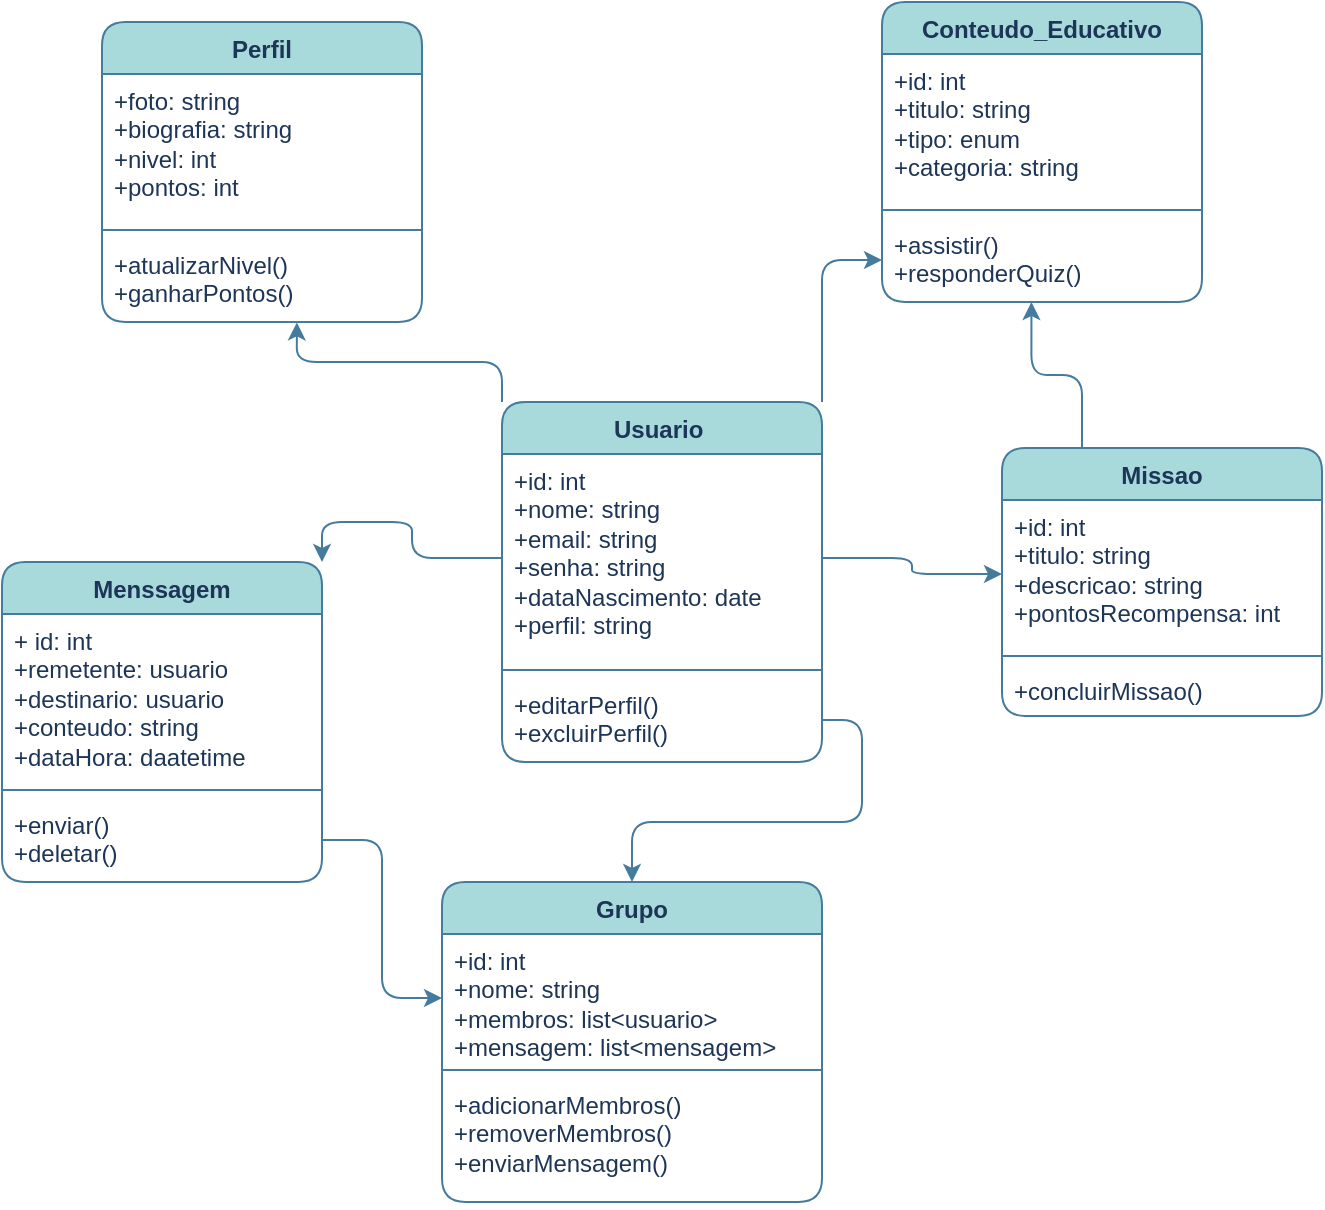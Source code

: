 <mxfile version="27.0.3">
  <diagram name="Página-1" id="2yV_-wDwk45xmR6gDes-">
    <mxGraphModel dx="872" dy="568" grid="1" gridSize="10" guides="1" tooltips="1" connect="1" arrows="1" fold="1" page="1" pageScale="1" pageWidth="827" pageHeight="1169" math="0" shadow="0">
      <root>
        <mxCell id="0" />
        <mxCell id="1" parent="0" />
        <mxCell id="ZHKdVgREtUWNEgDNEaxb-40" style="edgeStyle=orthogonalEdgeStyle;rounded=1;orthogonalLoop=1;jettySize=auto;html=1;exitX=0;exitY=0;exitDx=0;exitDy=0;entryX=0.609;entryY=1.005;entryDx=0;entryDy=0;entryPerimeter=0;labelBackgroundColor=none;strokeColor=#457B9D;fontColor=default;" edge="1" parent="1" source="ZHKdVgREtUWNEgDNEaxb-5" target="ZHKdVgREtUWNEgDNEaxb-12">
          <mxGeometry relative="1" as="geometry">
            <mxPoint x="220" y="260" as="targetPoint" />
          </mxGeometry>
        </mxCell>
        <mxCell id="ZHKdVgREtUWNEgDNEaxb-48" style="edgeStyle=orthogonalEdgeStyle;rounded=1;orthogonalLoop=1;jettySize=auto;html=1;exitX=1;exitY=0;exitDx=0;exitDy=0;entryX=0;entryY=0.5;entryDx=0;entryDy=0;labelBackgroundColor=none;strokeColor=#457B9D;fontColor=default;" edge="1" parent="1" source="ZHKdVgREtUWNEgDNEaxb-5" target="ZHKdVgREtUWNEgDNEaxb-20">
          <mxGeometry relative="1" as="geometry">
            <mxPoint x="480" y="210" as="targetPoint" />
          </mxGeometry>
        </mxCell>
        <mxCell id="ZHKdVgREtUWNEgDNEaxb-5" value="Usuario&amp;nbsp;" style="swimlane;fontStyle=1;align=center;verticalAlign=top;childLayout=stackLayout;horizontal=1;startSize=26;horizontalStack=0;resizeParent=1;resizeParentMax=0;resizeLast=0;collapsible=1;marginBottom=0;whiteSpace=wrap;html=1;rounded=1;labelBackgroundColor=none;fillColor=#A8DADC;strokeColor=#457B9D;fontColor=#1D3557;" vertex="1" parent="1">
          <mxGeometry x="320" y="270" width="160" height="180" as="geometry" />
        </mxCell>
        <mxCell id="ZHKdVgREtUWNEgDNEaxb-6" value="+id: int&lt;div&gt;+nome: string&lt;/div&gt;&lt;div&gt;+email: string&lt;/div&gt;&lt;div&gt;+senha: string&lt;/div&gt;&lt;div&gt;+dataNascimento: date&lt;/div&gt;&lt;div&gt;+perfil: string&lt;/div&gt;" style="text;strokeColor=none;fillColor=none;align=left;verticalAlign=top;spacingLeft=4;spacingRight=4;overflow=hidden;rotatable=0;points=[[0,0.5],[1,0.5]];portConstraint=eastwest;whiteSpace=wrap;html=1;rounded=1;labelBackgroundColor=none;fontColor=#1D3557;" vertex="1" parent="ZHKdVgREtUWNEgDNEaxb-5">
          <mxGeometry y="26" width="160" height="104" as="geometry" />
        </mxCell>
        <mxCell id="ZHKdVgREtUWNEgDNEaxb-7" value="" style="line;strokeWidth=1;fillColor=none;align=left;verticalAlign=middle;spacingTop=-1;spacingLeft=3;spacingRight=3;rotatable=0;labelPosition=right;points=[];portConstraint=eastwest;strokeColor=#457B9D;rounded=1;labelBackgroundColor=none;fontColor=#1D3557;" vertex="1" parent="ZHKdVgREtUWNEgDNEaxb-5">
          <mxGeometry y="130" width="160" height="8" as="geometry" />
        </mxCell>
        <mxCell id="ZHKdVgREtUWNEgDNEaxb-8" value="+editarPerfil()&lt;div&gt;+excluirPerfil()&lt;/div&gt;" style="text;strokeColor=none;fillColor=none;align=left;verticalAlign=top;spacingLeft=4;spacingRight=4;overflow=hidden;rotatable=0;points=[[0,0.5],[1,0.5]];portConstraint=eastwest;whiteSpace=wrap;html=1;rounded=1;labelBackgroundColor=none;fontColor=#1D3557;" vertex="1" parent="ZHKdVgREtUWNEgDNEaxb-5">
          <mxGeometry y="138" width="160" height="42" as="geometry" />
        </mxCell>
        <mxCell id="ZHKdVgREtUWNEgDNEaxb-9" value="Perfil" style="swimlane;fontStyle=1;align=center;verticalAlign=top;childLayout=stackLayout;horizontal=1;startSize=26;horizontalStack=0;resizeParent=1;resizeParentMax=0;resizeLast=0;collapsible=1;marginBottom=0;whiteSpace=wrap;html=1;rounded=1;labelBackgroundColor=none;fillColor=#A8DADC;strokeColor=#457B9D;fontColor=#1D3557;" vertex="1" parent="1">
          <mxGeometry x="120" y="80" width="160" height="150" as="geometry" />
        </mxCell>
        <mxCell id="ZHKdVgREtUWNEgDNEaxb-10" value="+foto: string&lt;div&gt;+biografia: string&lt;/div&gt;&lt;div&gt;+nivel: int&lt;/div&gt;&lt;div&gt;+pontos: int&lt;/div&gt;&lt;div&gt;&lt;br&gt;&lt;/div&gt;" style="text;strokeColor=none;fillColor=none;align=left;verticalAlign=top;spacingLeft=4;spacingRight=4;overflow=hidden;rotatable=0;points=[[0,0.5],[1,0.5]];portConstraint=eastwest;whiteSpace=wrap;html=1;rounded=1;labelBackgroundColor=none;fontColor=#1D3557;" vertex="1" parent="ZHKdVgREtUWNEgDNEaxb-9">
          <mxGeometry y="26" width="160" height="74" as="geometry" />
        </mxCell>
        <mxCell id="ZHKdVgREtUWNEgDNEaxb-11" value="" style="line;strokeWidth=1;fillColor=none;align=left;verticalAlign=middle;spacingTop=-1;spacingLeft=3;spacingRight=3;rotatable=0;labelPosition=right;points=[];portConstraint=eastwest;strokeColor=#457B9D;rounded=1;labelBackgroundColor=none;fontColor=#1D3557;" vertex="1" parent="ZHKdVgREtUWNEgDNEaxb-9">
          <mxGeometry y="100" width="160" height="8" as="geometry" />
        </mxCell>
        <mxCell id="ZHKdVgREtUWNEgDNEaxb-12" value="+atualizarNivel()&lt;div&gt;+ganharPontos()&lt;/div&gt;" style="text;strokeColor=none;fillColor=none;align=left;verticalAlign=top;spacingLeft=4;spacingRight=4;overflow=hidden;rotatable=0;points=[[0,0.5],[1,0.5]];portConstraint=eastwest;whiteSpace=wrap;html=1;rounded=1;labelBackgroundColor=none;fontColor=#1D3557;" vertex="1" parent="ZHKdVgREtUWNEgDNEaxb-9">
          <mxGeometry y="108" width="160" height="42" as="geometry" />
        </mxCell>
        <mxCell id="ZHKdVgREtUWNEgDNEaxb-42" style="edgeStyle=orthogonalEdgeStyle;rounded=1;orthogonalLoop=1;jettySize=auto;html=1;exitX=0.25;exitY=0;exitDx=0;exitDy=0;entryX=0.467;entryY=1.001;entryDx=0;entryDy=0;entryPerimeter=0;labelBackgroundColor=none;strokeColor=#457B9D;fontColor=default;" edge="1" parent="1" source="ZHKdVgREtUWNEgDNEaxb-13" target="ZHKdVgREtUWNEgDNEaxb-20">
          <mxGeometry relative="1" as="geometry">
            <mxPoint x="600" y="240" as="targetPoint" />
          </mxGeometry>
        </mxCell>
        <mxCell id="ZHKdVgREtUWNEgDNEaxb-13" value="Missao" style="swimlane;fontStyle=1;align=center;verticalAlign=top;childLayout=stackLayout;horizontal=1;startSize=26;horizontalStack=0;resizeParent=1;resizeParentMax=0;resizeLast=0;collapsible=1;marginBottom=0;whiteSpace=wrap;html=1;rounded=1;labelBackgroundColor=none;fillColor=#A8DADC;strokeColor=#457B9D;fontColor=#1D3557;" vertex="1" parent="1">
          <mxGeometry x="570" y="293" width="160" height="134" as="geometry" />
        </mxCell>
        <mxCell id="ZHKdVgREtUWNEgDNEaxb-14" value="+id: int&lt;div&gt;+titulo: string&lt;/div&gt;&lt;div&gt;+descricao: string&lt;/div&gt;&lt;div&gt;+pontosRecompensa: int&lt;/div&gt;&lt;div&gt;&lt;br&gt;&lt;/div&gt;" style="text;strokeColor=none;fillColor=none;align=left;verticalAlign=top;spacingLeft=4;spacingRight=4;overflow=hidden;rotatable=0;points=[[0,0.5],[1,0.5]];portConstraint=eastwest;whiteSpace=wrap;html=1;rounded=1;labelBackgroundColor=none;fontColor=#1D3557;" vertex="1" parent="ZHKdVgREtUWNEgDNEaxb-13">
          <mxGeometry y="26" width="160" height="74" as="geometry" />
        </mxCell>
        <mxCell id="ZHKdVgREtUWNEgDNEaxb-15" value="" style="line;strokeWidth=1;fillColor=none;align=left;verticalAlign=middle;spacingTop=-1;spacingLeft=3;spacingRight=3;rotatable=0;labelPosition=right;points=[];portConstraint=eastwest;strokeColor=#457B9D;rounded=1;labelBackgroundColor=none;fontColor=#1D3557;" vertex="1" parent="ZHKdVgREtUWNEgDNEaxb-13">
          <mxGeometry y="100" width="160" height="8" as="geometry" />
        </mxCell>
        <mxCell id="ZHKdVgREtUWNEgDNEaxb-16" value="+concluirMissao()" style="text;strokeColor=none;fillColor=none;align=left;verticalAlign=top;spacingLeft=4;spacingRight=4;overflow=hidden;rotatable=0;points=[[0,0.5],[1,0.5]];portConstraint=eastwest;whiteSpace=wrap;html=1;rounded=1;labelBackgroundColor=none;fontColor=#1D3557;" vertex="1" parent="ZHKdVgREtUWNEgDNEaxb-13">
          <mxGeometry y="108" width="160" height="26" as="geometry" />
        </mxCell>
        <mxCell id="ZHKdVgREtUWNEgDNEaxb-17" value="Conteudo_Educativo" style="swimlane;fontStyle=1;align=center;verticalAlign=top;childLayout=stackLayout;horizontal=1;startSize=26;horizontalStack=0;resizeParent=1;resizeParentMax=0;resizeLast=0;collapsible=1;marginBottom=0;whiteSpace=wrap;html=1;rounded=1;labelBackgroundColor=none;fillColor=#A8DADC;strokeColor=#457B9D;fontColor=#1D3557;" vertex="1" parent="1">
          <mxGeometry x="510" y="70" width="160" height="150" as="geometry" />
        </mxCell>
        <mxCell id="ZHKdVgREtUWNEgDNEaxb-18" value="+id: int&lt;div&gt;+titulo: string&lt;/div&gt;&lt;div&gt;+tipo: enum&lt;/div&gt;&lt;div&gt;+categoria: string&lt;/div&gt;&lt;div&gt;&lt;br&gt;&lt;/div&gt;" style="text;strokeColor=none;fillColor=none;align=left;verticalAlign=top;spacingLeft=4;spacingRight=4;overflow=hidden;rotatable=0;points=[[0,0.5],[1,0.5]];portConstraint=eastwest;whiteSpace=wrap;html=1;rounded=1;labelBackgroundColor=none;fontColor=#1D3557;" vertex="1" parent="ZHKdVgREtUWNEgDNEaxb-17">
          <mxGeometry y="26" width="160" height="74" as="geometry" />
        </mxCell>
        <mxCell id="ZHKdVgREtUWNEgDNEaxb-19" value="" style="line;strokeWidth=1;fillColor=none;align=left;verticalAlign=middle;spacingTop=-1;spacingLeft=3;spacingRight=3;rotatable=0;labelPosition=right;points=[];portConstraint=eastwest;strokeColor=#457B9D;rounded=1;labelBackgroundColor=none;fontColor=#1D3557;" vertex="1" parent="ZHKdVgREtUWNEgDNEaxb-17">
          <mxGeometry y="100" width="160" height="8" as="geometry" />
        </mxCell>
        <mxCell id="ZHKdVgREtUWNEgDNEaxb-20" value="+assistir()&lt;div&gt;+responderQuiz()&lt;/div&gt;" style="text;strokeColor=none;fillColor=none;align=left;verticalAlign=top;spacingLeft=4;spacingRight=4;overflow=hidden;rotatable=0;points=[[0,0.5],[1,0.5]];portConstraint=eastwest;whiteSpace=wrap;html=1;rounded=1;labelBackgroundColor=none;fontColor=#1D3557;" vertex="1" parent="ZHKdVgREtUWNEgDNEaxb-17">
          <mxGeometry y="108" width="160" height="42" as="geometry" />
        </mxCell>
        <mxCell id="ZHKdVgREtUWNEgDNEaxb-21" value="Menssagem" style="swimlane;fontStyle=1;align=center;verticalAlign=top;childLayout=stackLayout;horizontal=1;startSize=26;horizontalStack=0;resizeParent=1;resizeParentMax=0;resizeLast=0;collapsible=1;marginBottom=0;whiteSpace=wrap;html=1;rounded=1;labelBackgroundColor=none;fillColor=#A8DADC;strokeColor=#457B9D;fontColor=#1D3557;" vertex="1" parent="1">
          <mxGeometry x="70" y="350" width="160" height="160" as="geometry" />
        </mxCell>
        <mxCell id="ZHKdVgREtUWNEgDNEaxb-22" value="+ id: int&lt;div&gt;+remetente: usuario&lt;/div&gt;&lt;div&gt;+destinario: usuario&lt;/div&gt;&lt;div&gt;+conteudo: string&lt;/div&gt;&lt;div&gt;+dataHora: daatetime&lt;/div&gt;" style="text;strokeColor=none;fillColor=none;align=left;verticalAlign=top;spacingLeft=4;spacingRight=4;overflow=hidden;rotatable=0;points=[[0,0.5],[1,0.5]];portConstraint=eastwest;whiteSpace=wrap;html=1;rounded=1;labelBackgroundColor=none;fontColor=#1D3557;" vertex="1" parent="ZHKdVgREtUWNEgDNEaxb-21">
          <mxGeometry y="26" width="160" height="84" as="geometry" />
        </mxCell>
        <mxCell id="ZHKdVgREtUWNEgDNEaxb-23" value="" style="line;strokeWidth=1;fillColor=none;align=left;verticalAlign=middle;spacingTop=-1;spacingLeft=3;spacingRight=3;rotatable=0;labelPosition=right;points=[];portConstraint=eastwest;strokeColor=#457B9D;rounded=1;labelBackgroundColor=none;fontColor=#1D3557;" vertex="1" parent="ZHKdVgREtUWNEgDNEaxb-21">
          <mxGeometry y="110" width="160" height="8" as="geometry" />
        </mxCell>
        <mxCell id="ZHKdVgREtUWNEgDNEaxb-24" value="+enviar()&lt;div&gt;+deletar()&lt;/div&gt;" style="text;strokeColor=none;fillColor=none;align=left;verticalAlign=top;spacingLeft=4;spacingRight=4;overflow=hidden;rotatable=0;points=[[0,0.5],[1,0.5]];portConstraint=eastwest;whiteSpace=wrap;html=1;rounded=1;labelBackgroundColor=none;fontColor=#1D3557;" vertex="1" parent="ZHKdVgREtUWNEgDNEaxb-21">
          <mxGeometry y="118" width="160" height="42" as="geometry" />
        </mxCell>
        <mxCell id="ZHKdVgREtUWNEgDNEaxb-25" value="Grupo" style="swimlane;fontStyle=1;align=center;verticalAlign=top;childLayout=stackLayout;horizontal=1;startSize=26;horizontalStack=0;resizeParent=1;resizeParentMax=0;resizeLast=0;collapsible=1;marginBottom=0;whiteSpace=wrap;html=1;rounded=1;labelBackgroundColor=none;fillColor=#A8DADC;strokeColor=#457B9D;fontColor=#1D3557;" vertex="1" parent="1">
          <mxGeometry x="290" y="510" width="190" height="160" as="geometry" />
        </mxCell>
        <mxCell id="ZHKdVgREtUWNEgDNEaxb-26" value="+id: int&lt;div&gt;+nome: string&lt;/div&gt;&lt;div&gt;+membros: list&amp;lt;usuario&amp;gt;&lt;/div&gt;&lt;div&gt;+mensagem: list&amp;lt;mensagem&amp;gt;&lt;/div&gt;&lt;div&gt;&lt;br&gt;&lt;/div&gt;" style="text;strokeColor=none;fillColor=none;align=left;verticalAlign=top;spacingLeft=4;spacingRight=4;overflow=hidden;rotatable=0;points=[[0,0.5],[1,0.5]];portConstraint=eastwest;whiteSpace=wrap;html=1;rounded=1;labelBackgroundColor=none;fontColor=#1D3557;" vertex="1" parent="ZHKdVgREtUWNEgDNEaxb-25">
          <mxGeometry y="26" width="190" height="64" as="geometry" />
        </mxCell>
        <mxCell id="ZHKdVgREtUWNEgDNEaxb-27" value="" style="line;strokeWidth=1;fillColor=none;align=left;verticalAlign=middle;spacingTop=-1;spacingLeft=3;spacingRight=3;rotatable=0;labelPosition=right;points=[];portConstraint=eastwest;strokeColor=#457B9D;rounded=1;labelBackgroundColor=none;fontColor=#1D3557;" vertex="1" parent="ZHKdVgREtUWNEgDNEaxb-25">
          <mxGeometry y="90" width="190" height="8" as="geometry" />
        </mxCell>
        <mxCell id="ZHKdVgREtUWNEgDNEaxb-28" value="+adicionarMembros()&lt;div&gt;+removerMembros()&lt;/div&gt;&lt;div&gt;+enviarMensagem()&lt;/div&gt;" style="text;strokeColor=none;fillColor=none;align=left;verticalAlign=top;spacingLeft=4;spacingRight=4;overflow=hidden;rotatable=0;points=[[0,0.5],[1,0.5]];portConstraint=eastwest;whiteSpace=wrap;html=1;rounded=1;labelBackgroundColor=none;fontColor=#1D3557;" vertex="1" parent="ZHKdVgREtUWNEgDNEaxb-25">
          <mxGeometry y="98" width="190" height="62" as="geometry" />
        </mxCell>
        <mxCell id="ZHKdVgREtUWNEgDNEaxb-39" style="edgeStyle=orthogonalEdgeStyle;rounded=1;orthogonalLoop=1;jettySize=auto;html=1;exitX=1;exitY=0.5;exitDx=0;exitDy=0;entryX=0;entryY=0.5;entryDx=0;entryDy=0;labelBackgroundColor=none;strokeColor=#457B9D;fontColor=default;" edge="1" parent="1" source="ZHKdVgREtUWNEgDNEaxb-24" target="ZHKdVgREtUWNEgDNEaxb-26">
          <mxGeometry relative="1" as="geometry" />
        </mxCell>
        <mxCell id="ZHKdVgREtUWNEgDNEaxb-44" style="edgeStyle=orthogonalEdgeStyle;rounded=1;orthogonalLoop=1;jettySize=auto;html=1;exitX=0;exitY=0.5;exitDx=0;exitDy=0;entryX=1;entryY=0;entryDx=0;entryDy=0;labelBackgroundColor=none;strokeColor=#457B9D;fontColor=default;" edge="1" parent="1" source="ZHKdVgREtUWNEgDNEaxb-6" target="ZHKdVgREtUWNEgDNEaxb-21">
          <mxGeometry relative="1" as="geometry" />
        </mxCell>
        <mxCell id="ZHKdVgREtUWNEgDNEaxb-46" style="edgeStyle=orthogonalEdgeStyle;rounded=1;orthogonalLoop=1;jettySize=auto;html=1;exitX=1;exitY=0.5;exitDx=0;exitDy=0;entryX=0.5;entryY=0;entryDx=0;entryDy=0;labelBackgroundColor=none;strokeColor=#457B9D;fontColor=default;" edge="1" parent="1" source="ZHKdVgREtUWNEgDNEaxb-8" target="ZHKdVgREtUWNEgDNEaxb-25">
          <mxGeometry relative="1" as="geometry" />
        </mxCell>
        <mxCell id="ZHKdVgREtUWNEgDNEaxb-47" style="edgeStyle=orthogonalEdgeStyle;rounded=1;orthogonalLoop=1;jettySize=auto;html=1;exitX=1;exitY=0.5;exitDx=0;exitDy=0;entryX=0;entryY=0.5;entryDx=0;entryDy=0;labelBackgroundColor=none;strokeColor=#457B9D;fontColor=default;" edge="1" parent="1" source="ZHKdVgREtUWNEgDNEaxb-6" target="ZHKdVgREtUWNEgDNEaxb-14">
          <mxGeometry relative="1" as="geometry" />
        </mxCell>
      </root>
    </mxGraphModel>
  </diagram>
</mxfile>
